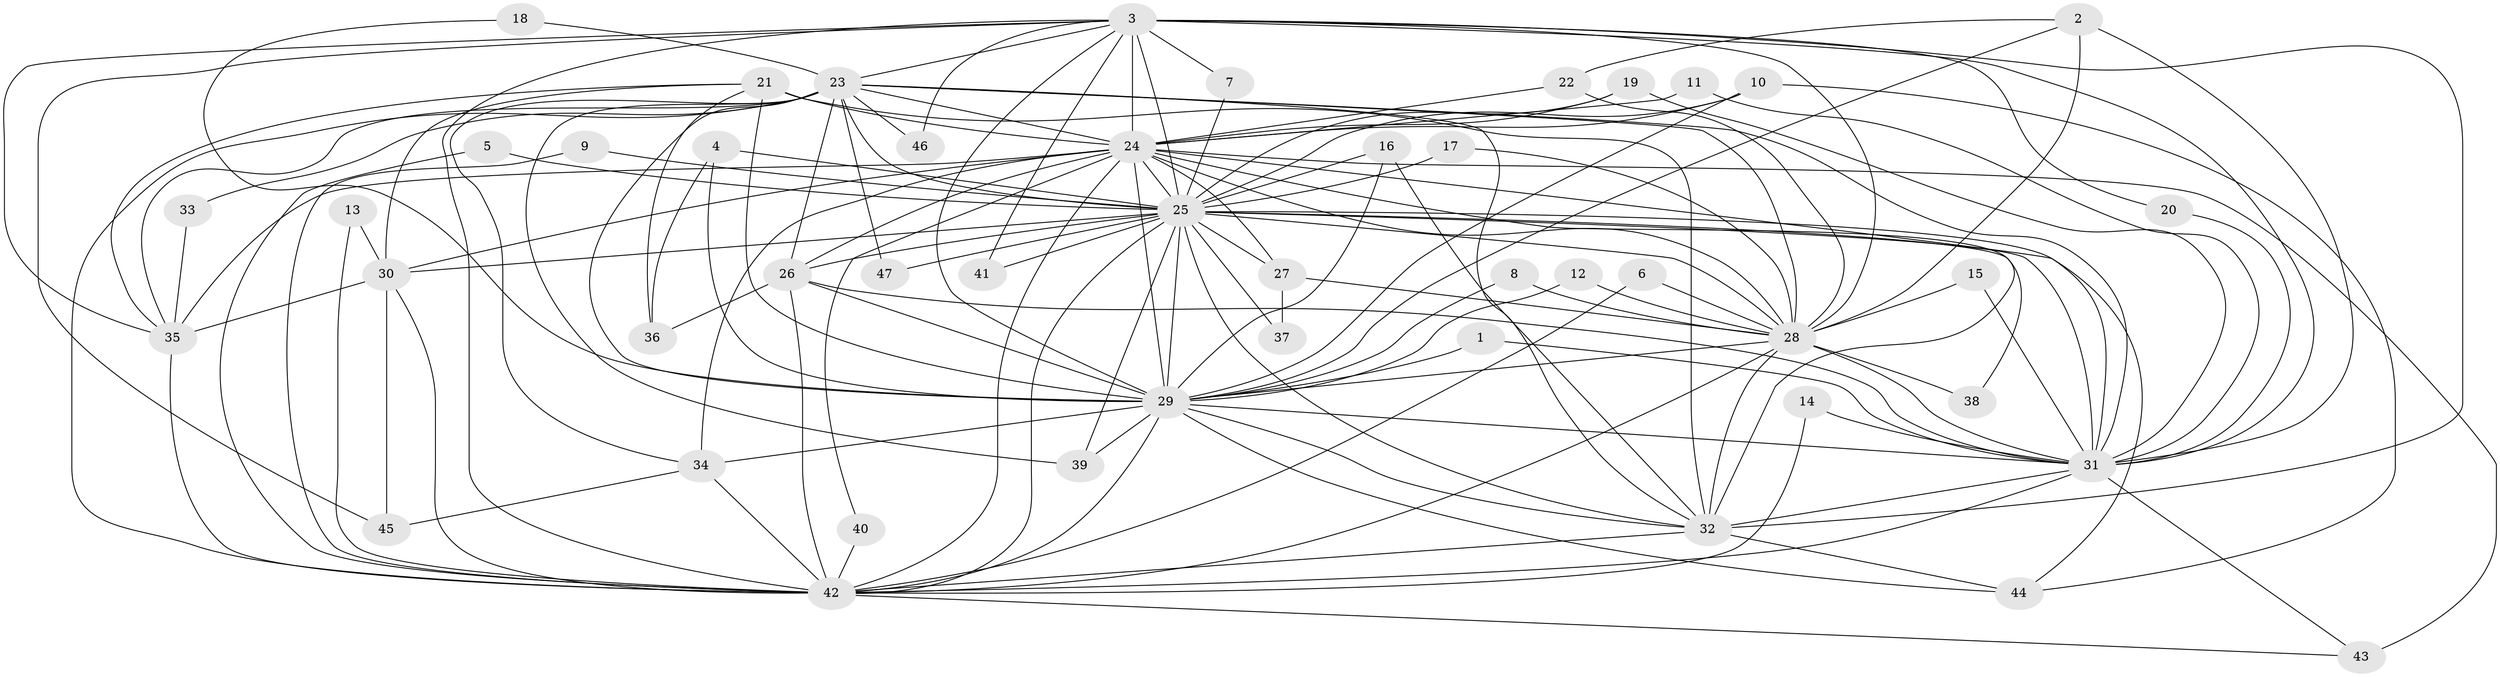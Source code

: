 // original degree distribution, {12: 0.010752688172043012, 15: 0.010752688172043012, 29: 0.010752688172043012, 19: 0.021505376344086023, 14: 0.010752688172043012, 25: 0.010752688172043012, 22: 0.010752688172043012, 30: 0.010752688172043012, 20: 0.010752688172043012, 3: 0.23655913978494625, 2: 0.5591397849462365, 7: 0.021505376344086023, 6: 0.021505376344086023, 5: 0.010752688172043012, 4: 0.043010752688172046}
// Generated by graph-tools (version 1.1) at 2025/25/03/09/25 03:25:49]
// undirected, 47 vertices, 137 edges
graph export_dot {
graph [start="1"]
  node [color=gray90,style=filled];
  1;
  2;
  3;
  4;
  5;
  6;
  7;
  8;
  9;
  10;
  11;
  12;
  13;
  14;
  15;
  16;
  17;
  18;
  19;
  20;
  21;
  22;
  23;
  24;
  25;
  26;
  27;
  28;
  29;
  30;
  31;
  32;
  33;
  34;
  35;
  36;
  37;
  38;
  39;
  40;
  41;
  42;
  43;
  44;
  45;
  46;
  47;
  1 -- 29 [weight=1.0];
  1 -- 31 [weight=1.0];
  2 -- 22 [weight=1.0];
  2 -- 28 [weight=1.0];
  2 -- 29 [weight=1.0];
  2 -- 31 [weight=1.0];
  3 -- 7 [weight=1.0];
  3 -- 20 [weight=1.0];
  3 -- 23 [weight=2.0];
  3 -- 24 [weight=2.0];
  3 -- 25 [weight=2.0];
  3 -- 28 [weight=3.0];
  3 -- 29 [weight=2.0];
  3 -- 31 [weight=2.0];
  3 -- 32 [weight=2.0];
  3 -- 35 [weight=1.0];
  3 -- 41 [weight=1.0];
  3 -- 42 [weight=2.0];
  3 -- 45 [weight=1.0];
  3 -- 46 [weight=1.0];
  4 -- 25 [weight=1.0];
  4 -- 29 [weight=1.0];
  4 -- 36 [weight=1.0];
  5 -- 25 [weight=1.0];
  5 -- 42 [weight=1.0];
  6 -- 28 [weight=1.0];
  6 -- 42 [weight=1.0];
  7 -- 25 [weight=1.0];
  8 -- 28 [weight=1.0];
  8 -- 29 [weight=1.0];
  9 -- 25 [weight=1.0];
  9 -- 42 [weight=1.0];
  10 -- 24 [weight=1.0];
  10 -- 25 [weight=1.0];
  10 -- 29 [weight=1.0];
  10 -- 44 [weight=1.0];
  11 -- 24 [weight=1.0];
  11 -- 31 [weight=1.0];
  12 -- 28 [weight=1.0];
  12 -- 29 [weight=1.0];
  13 -- 30 [weight=1.0];
  13 -- 42 [weight=1.0];
  14 -- 31 [weight=1.0];
  14 -- 42 [weight=1.0];
  15 -- 28 [weight=1.0];
  15 -- 31 [weight=1.0];
  16 -- 25 [weight=1.0];
  16 -- 29 [weight=1.0];
  16 -- 32 [weight=1.0];
  17 -- 25 [weight=1.0];
  17 -- 28 [weight=1.0];
  18 -- 23 [weight=1.0];
  18 -- 29 [weight=1.0];
  19 -- 24 [weight=1.0];
  19 -- 25 [weight=1.0];
  19 -- 31 [weight=1.0];
  20 -- 31 [weight=1.0];
  21 -- 24 [weight=2.0];
  21 -- 29 [weight=1.0];
  21 -- 30 [weight=1.0];
  21 -- 32 [weight=1.0];
  21 -- 35 [weight=1.0];
  21 -- 36 [weight=1.0];
  22 -- 24 [weight=1.0];
  22 -- 28 [weight=2.0];
  23 -- 24 [weight=1.0];
  23 -- 25 [weight=1.0];
  23 -- 26 [weight=1.0];
  23 -- 28 [weight=1.0];
  23 -- 29 [weight=1.0];
  23 -- 31 [weight=2.0];
  23 -- 32 [weight=1.0];
  23 -- 33 [weight=1.0];
  23 -- 34 [weight=1.0];
  23 -- 35 [weight=1.0];
  23 -- 39 [weight=1.0];
  23 -- 42 [weight=2.0];
  23 -- 46 [weight=1.0];
  23 -- 47 [weight=1.0];
  24 -- 25 [weight=3.0];
  24 -- 26 [weight=1.0];
  24 -- 27 [weight=2.0];
  24 -- 28 [weight=2.0];
  24 -- 29 [weight=2.0];
  24 -- 30 [weight=2.0];
  24 -- 31 [weight=2.0];
  24 -- 32 [weight=1.0];
  24 -- 34 [weight=1.0];
  24 -- 35 [weight=1.0];
  24 -- 40 [weight=1.0];
  24 -- 42 [weight=2.0];
  24 -- 43 [weight=1.0];
  25 -- 26 [weight=1.0];
  25 -- 27 [weight=1.0];
  25 -- 28 [weight=1.0];
  25 -- 29 [weight=2.0];
  25 -- 30 [weight=1.0];
  25 -- 31 [weight=1.0];
  25 -- 32 [weight=2.0];
  25 -- 37 [weight=1.0];
  25 -- 38 [weight=1.0];
  25 -- 39 [weight=1.0];
  25 -- 41 [weight=1.0];
  25 -- 42 [weight=1.0];
  25 -- 44 [weight=1.0];
  25 -- 47 [weight=1.0];
  26 -- 29 [weight=1.0];
  26 -- 31 [weight=1.0];
  26 -- 36 [weight=1.0];
  26 -- 42 [weight=1.0];
  27 -- 28 [weight=1.0];
  27 -- 37 [weight=1.0];
  28 -- 29 [weight=1.0];
  28 -- 31 [weight=1.0];
  28 -- 32 [weight=1.0];
  28 -- 38 [weight=1.0];
  28 -- 42 [weight=1.0];
  29 -- 31 [weight=3.0];
  29 -- 32 [weight=1.0];
  29 -- 34 [weight=1.0];
  29 -- 39 [weight=1.0];
  29 -- 42 [weight=1.0];
  29 -- 44 [weight=1.0];
  30 -- 35 [weight=1.0];
  30 -- 42 [weight=1.0];
  30 -- 45 [weight=1.0];
  31 -- 32 [weight=2.0];
  31 -- 42 [weight=1.0];
  31 -- 43 [weight=1.0];
  32 -- 42 [weight=1.0];
  32 -- 44 [weight=1.0];
  33 -- 35 [weight=1.0];
  34 -- 42 [weight=1.0];
  34 -- 45 [weight=1.0];
  35 -- 42 [weight=1.0];
  40 -- 42 [weight=1.0];
  42 -- 43 [weight=1.0];
}
